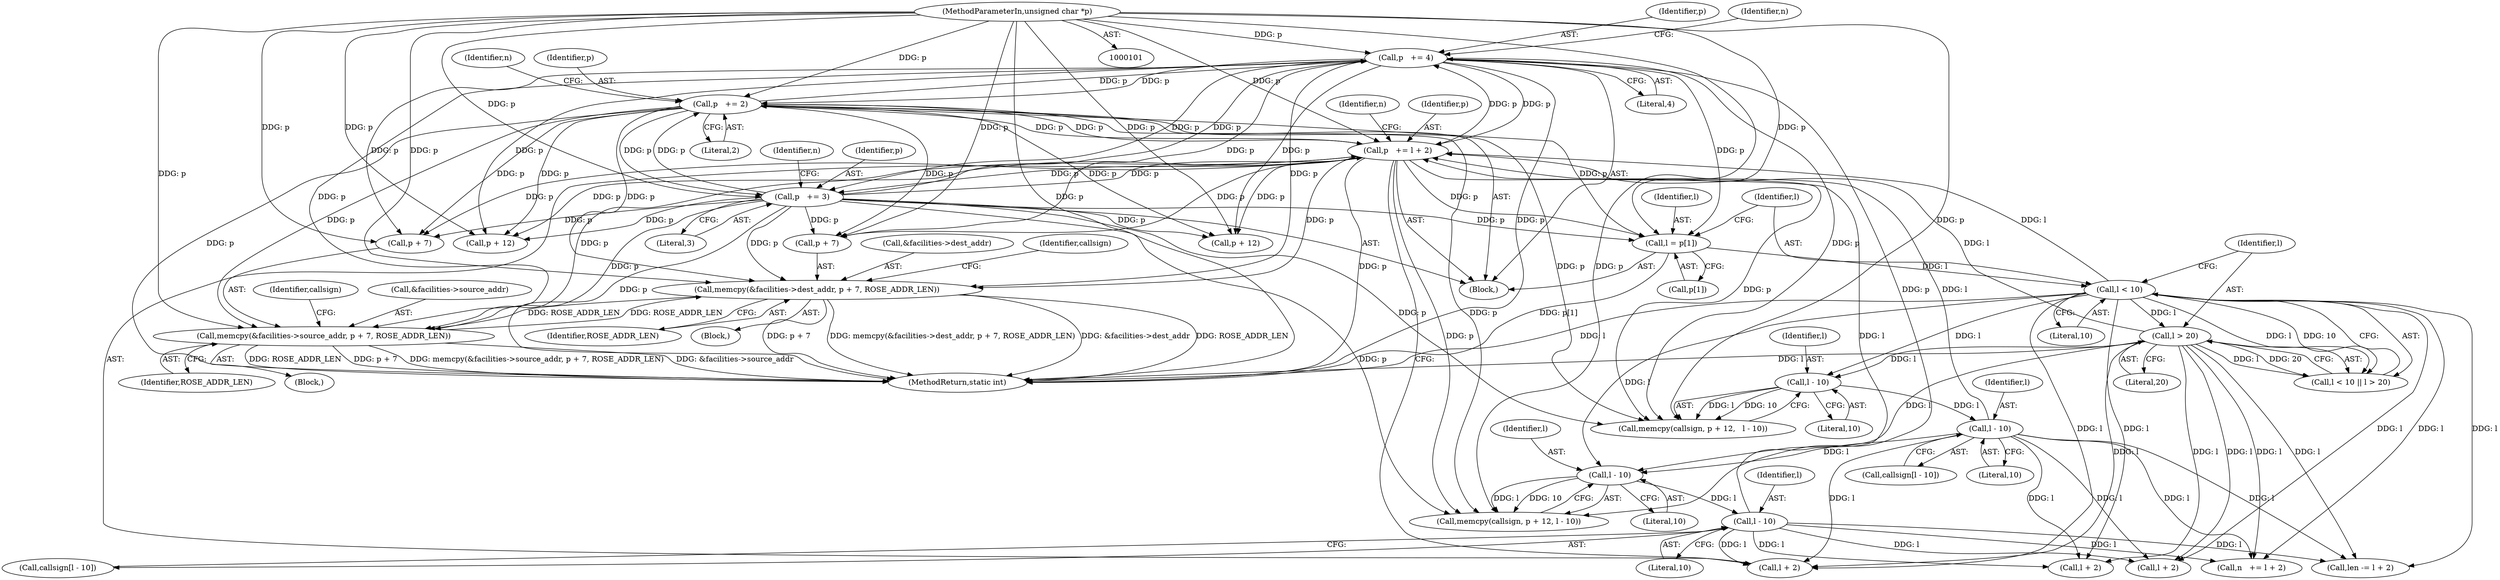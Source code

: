 digraph "0_linux_be20250c13f88375345ad99950190685eda51eb8@pointer" {
"1000212" [label="(Call,memcpy(&facilities->dest_addr, p + 7, ROSE_ADDR_LEN))"];
"1000143" [label="(Call,p   += 4)"];
"1000121" [label="(Call,p   += 2)"];
"1000242" [label="(Call,p   += l + 2)"];
"1000232" [label="(Call,l - 10)"];
"1000226" [label="(Call,l - 10)"];
"1000196" [label="(Call,l - 10)"];
"1000190" [label="(Call,l - 10)"];
"1000161" [label="(Call,l < 10)"];
"1000154" [label="(Call,l = p[1])"];
"1000132" [label="(Call,p   += 3)"];
"1000102" [label="(MethodParameterIn,unsigned char *p)"];
"1000164" [label="(Call,l > 20)"];
"1000176" [label="(Call,memcpy(&facilities->source_addr, p + 7, ROSE_ADDR_LEN))"];
"1000212" [label="(Call,memcpy(&facilities->dest_addr, p + 7, ROSE_ADDR_LEN))"];
"1000147" [label="(Identifier,n)"];
"1000136" [label="(Identifier,n)"];
"1000155" [label="(Identifier,l)"];
"1000248" [label="(Identifier,n)"];
"1000186" [label="(Identifier,callsign)"];
"1000197" [label="(Identifier,l)"];
"1000232" [label="(Call,l - 10)"];
"1000176" [label="(Call,memcpy(&facilities->source_addr, p + 7, ROSE_ADDR_LEN))"];
"1000190" [label="(Call,l - 10)"];
"1000191" [label="(Identifier,l)"];
"1000223" [label="(Call,p + 12)"];
"1000123" [label="(Literal,2)"];
"1000145" [label="(Literal,4)"];
"1000233" [label="(Identifier,l)"];
"1000134" [label="(Literal,3)"];
"1000252" [label="(Call,len -= l + 2)"];
"1000161" [label="(Call,l < 10)"];
"1000164" [label="(Call,l > 20)"];
"1000192" [label="(Literal,10)"];
"1000133" [label="(Identifier,p)"];
"1000175" [label="(Block,)"];
"1000213" [label="(Call,&facilities->dest_addr)"];
"1000143" [label="(Call,p   += 4)"];
"1000162" [label="(Identifier,l)"];
"1000185" [label="(Call,memcpy(callsign, p + 12,   l - 10))"];
"1000244" [label="(Call,l + 2)"];
"1000243" [label="(Identifier,p)"];
"1000194" [label="(Call,callsign[l - 10])"];
"1000132" [label="(Call,p   += 3)"];
"1000125" [label="(Identifier,n)"];
"1000102" [label="(MethodParameterIn,unsigned char *p)"];
"1000222" [label="(Identifier,callsign)"];
"1000242" [label="(Call,p   += l + 2)"];
"1000198" [label="(Literal,10)"];
"1000160" [label="(Call,l < 10 || l > 20)"];
"1000166" [label="(Literal,20)"];
"1000221" [label="(Call,memcpy(callsign, p + 12, l - 10))"];
"1000184" [label="(Identifier,ROSE_ADDR_LEN)"];
"1000144" [label="(Identifier,p)"];
"1000227" [label="(Identifier,l)"];
"1000226" [label="(Call,l - 10)"];
"1000163" [label="(Literal,10)"];
"1000165" [label="(Identifier,l)"];
"1000119" [label="(Block,)"];
"1000230" [label="(Call,callsign[l - 10])"];
"1000212" [label="(Call,memcpy(&facilities->dest_addr, p + 7, ROSE_ADDR_LEN))"];
"1000254" [label="(Call,l + 2)"];
"1000228" [label="(Literal,10)"];
"1000177" [label="(Call,&facilities->source_addr)"];
"1000220" [label="(Identifier,ROSE_ADDR_LEN)"];
"1000234" [label="(Literal,10)"];
"1000217" [label="(Call,p + 7)"];
"1000249" [label="(Call,l + 2)"];
"1000211" [label="(Block,)"];
"1000122" [label="(Identifier,p)"];
"1000181" [label="(Call,p + 7)"];
"1000156" [label="(Call,p[1])"];
"1000247" [label="(Call,n   += l + 2)"];
"1000121" [label="(Call,p   += 2)"];
"1000268" [label="(MethodReturn,static int)"];
"1000154" [label="(Call,l = p[1])"];
"1000187" [label="(Call,p + 12)"];
"1000196" [label="(Call,l - 10)"];
"1000212" -> "1000211"  [label="AST: "];
"1000212" -> "1000220"  [label="CFG: "];
"1000213" -> "1000212"  [label="AST: "];
"1000217" -> "1000212"  [label="AST: "];
"1000220" -> "1000212"  [label="AST: "];
"1000222" -> "1000212"  [label="CFG: "];
"1000212" -> "1000268"  [label="DDG: p + 7"];
"1000212" -> "1000268"  [label="DDG: memcpy(&facilities->dest_addr, p + 7, ROSE_ADDR_LEN)"];
"1000212" -> "1000268"  [label="DDG: &facilities->dest_addr"];
"1000212" -> "1000268"  [label="DDG: ROSE_ADDR_LEN"];
"1000212" -> "1000176"  [label="DDG: ROSE_ADDR_LEN"];
"1000143" -> "1000212"  [label="DDG: p"];
"1000121" -> "1000212"  [label="DDG: p"];
"1000242" -> "1000212"  [label="DDG: p"];
"1000132" -> "1000212"  [label="DDG: p"];
"1000102" -> "1000212"  [label="DDG: p"];
"1000176" -> "1000212"  [label="DDG: ROSE_ADDR_LEN"];
"1000143" -> "1000119"  [label="AST: "];
"1000143" -> "1000145"  [label="CFG: "];
"1000144" -> "1000143"  [label="AST: "];
"1000145" -> "1000143"  [label="AST: "];
"1000147" -> "1000143"  [label="CFG: "];
"1000143" -> "1000268"  [label="DDG: p"];
"1000143" -> "1000121"  [label="DDG: p"];
"1000143" -> "1000132"  [label="DDG: p"];
"1000121" -> "1000143"  [label="DDG: p"];
"1000242" -> "1000143"  [label="DDG: p"];
"1000132" -> "1000143"  [label="DDG: p"];
"1000102" -> "1000143"  [label="DDG: p"];
"1000143" -> "1000154"  [label="DDG: p"];
"1000143" -> "1000176"  [label="DDG: p"];
"1000143" -> "1000181"  [label="DDG: p"];
"1000143" -> "1000185"  [label="DDG: p"];
"1000143" -> "1000187"  [label="DDG: p"];
"1000143" -> "1000217"  [label="DDG: p"];
"1000143" -> "1000221"  [label="DDG: p"];
"1000143" -> "1000223"  [label="DDG: p"];
"1000143" -> "1000242"  [label="DDG: p"];
"1000121" -> "1000119"  [label="AST: "];
"1000121" -> "1000123"  [label="CFG: "];
"1000122" -> "1000121"  [label="AST: "];
"1000123" -> "1000121"  [label="AST: "];
"1000125" -> "1000121"  [label="CFG: "];
"1000121" -> "1000268"  [label="DDG: p"];
"1000242" -> "1000121"  [label="DDG: p"];
"1000132" -> "1000121"  [label="DDG: p"];
"1000102" -> "1000121"  [label="DDG: p"];
"1000121" -> "1000132"  [label="DDG: p"];
"1000121" -> "1000154"  [label="DDG: p"];
"1000121" -> "1000176"  [label="DDG: p"];
"1000121" -> "1000181"  [label="DDG: p"];
"1000121" -> "1000185"  [label="DDG: p"];
"1000121" -> "1000187"  [label="DDG: p"];
"1000121" -> "1000217"  [label="DDG: p"];
"1000121" -> "1000221"  [label="DDG: p"];
"1000121" -> "1000223"  [label="DDG: p"];
"1000121" -> "1000242"  [label="DDG: p"];
"1000242" -> "1000119"  [label="AST: "];
"1000242" -> "1000244"  [label="CFG: "];
"1000243" -> "1000242"  [label="AST: "];
"1000244" -> "1000242"  [label="AST: "];
"1000248" -> "1000242"  [label="CFG: "];
"1000242" -> "1000268"  [label="DDG: p"];
"1000242" -> "1000132"  [label="DDG: p"];
"1000242" -> "1000154"  [label="DDG: p"];
"1000242" -> "1000176"  [label="DDG: p"];
"1000242" -> "1000181"  [label="DDG: p"];
"1000242" -> "1000185"  [label="DDG: p"];
"1000242" -> "1000187"  [label="DDG: p"];
"1000242" -> "1000217"  [label="DDG: p"];
"1000242" -> "1000221"  [label="DDG: p"];
"1000242" -> "1000223"  [label="DDG: p"];
"1000232" -> "1000242"  [label="DDG: l"];
"1000196" -> "1000242"  [label="DDG: l"];
"1000161" -> "1000242"  [label="DDG: l"];
"1000164" -> "1000242"  [label="DDG: l"];
"1000132" -> "1000242"  [label="DDG: p"];
"1000102" -> "1000242"  [label="DDG: p"];
"1000232" -> "1000230"  [label="AST: "];
"1000232" -> "1000234"  [label="CFG: "];
"1000233" -> "1000232"  [label="AST: "];
"1000234" -> "1000232"  [label="AST: "];
"1000230" -> "1000232"  [label="CFG: "];
"1000226" -> "1000232"  [label="DDG: l"];
"1000232" -> "1000244"  [label="DDG: l"];
"1000232" -> "1000247"  [label="DDG: l"];
"1000232" -> "1000249"  [label="DDG: l"];
"1000232" -> "1000252"  [label="DDG: l"];
"1000232" -> "1000254"  [label="DDG: l"];
"1000226" -> "1000221"  [label="AST: "];
"1000226" -> "1000228"  [label="CFG: "];
"1000227" -> "1000226"  [label="AST: "];
"1000228" -> "1000226"  [label="AST: "];
"1000221" -> "1000226"  [label="CFG: "];
"1000226" -> "1000221"  [label="DDG: l"];
"1000226" -> "1000221"  [label="DDG: 10"];
"1000196" -> "1000226"  [label="DDG: l"];
"1000161" -> "1000226"  [label="DDG: l"];
"1000164" -> "1000226"  [label="DDG: l"];
"1000196" -> "1000194"  [label="AST: "];
"1000196" -> "1000198"  [label="CFG: "];
"1000197" -> "1000196"  [label="AST: "];
"1000198" -> "1000196"  [label="AST: "];
"1000194" -> "1000196"  [label="CFG: "];
"1000190" -> "1000196"  [label="DDG: l"];
"1000196" -> "1000244"  [label="DDG: l"];
"1000196" -> "1000247"  [label="DDG: l"];
"1000196" -> "1000249"  [label="DDG: l"];
"1000196" -> "1000252"  [label="DDG: l"];
"1000196" -> "1000254"  [label="DDG: l"];
"1000190" -> "1000185"  [label="AST: "];
"1000190" -> "1000192"  [label="CFG: "];
"1000191" -> "1000190"  [label="AST: "];
"1000192" -> "1000190"  [label="AST: "];
"1000185" -> "1000190"  [label="CFG: "];
"1000190" -> "1000185"  [label="DDG: l"];
"1000190" -> "1000185"  [label="DDG: 10"];
"1000161" -> "1000190"  [label="DDG: l"];
"1000164" -> "1000190"  [label="DDG: l"];
"1000161" -> "1000160"  [label="AST: "];
"1000161" -> "1000163"  [label="CFG: "];
"1000162" -> "1000161"  [label="AST: "];
"1000163" -> "1000161"  [label="AST: "];
"1000165" -> "1000161"  [label="CFG: "];
"1000160" -> "1000161"  [label="CFG: "];
"1000161" -> "1000268"  [label="DDG: l"];
"1000161" -> "1000160"  [label="DDG: l"];
"1000161" -> "1000160"  [label="DDG: 10"];
"1000154" -> "1000161"  [label="DDG: l"];
"1000161" -> "1000164"  [label="DDG: l"];
"1000161" -> "1000244"  [label="DDG: l"];
"1000161" -> "1000247"  [label="DDG: l"];
"1000161" -> "1000249"  [label="DDG: l"];
"1000161" -> "1000252"  [label="DDG: l"];
"1000161" -> "1000254"  [label="DDG: l"];
"1000154" -> "1000119"  [label="AST: "];
"1000154" -> "1000156"  [label="CFG: "];
"1000155" -> "1000154"  [label="AST: "];
"1000156" -> "1000154"  [label="AST: "];
"1000162" -> "1000154"  [label="CFG: "];
"1000154" -> "1000268"  [label="DDG: p[1]"];
"1000132" -> "1000154"  [label="DDG: p"];
"1000102" -> "1000154"  [label="DDG: p"];
"1000132" -> "1000119"  [label="AST: "];
"1000132" -> "1000134"  [label="CFG: "];
"1000133" -> "1000132"  [label="AST: "];
"1000134" -> "1000132"  [label="AST: "];
"1000136" -> "1000132"  [label="CFG: "];
"1000132" -> "1000268"  [label="DDG: p"];
"1000102" -> "1000132"  [label="DDG: p"];
"1000132" -> "1000176"  [label="DDG: p"];
"1000132" -> "1000181"  [label="DDG: p"];
"1000132" -> "1000185"  [label="DDG: p"];
"1000132" -> "1000187"  [label="DDG: p"];
"1000132" -> "1000217"  [label="DDG: p"];
"1000132" -> "1000221"  [label="DDG: p"];
"1000132" -> "1000223"  [label="DDG: p"];
"1000102" -> "1000101"  [label="AST: "];
"1000102" -> "1000268"  [label="DDG: p"];
"1000102" -> "1000176"  [label="DDG: p"];
"1000102" -> "1000181"  [label="DDG: p"];
"1000102" -> "1000185"  [label="DDG: p"];
"1000102" -> "1000187"  [label="DDG: p"];
"1000102" -> "1000217"  [label="DDG: p"];
"1000102" -> "1000221"  [label="DDG: p"];
"1000102" -> "1000223"  [label="DDG: p"];
"1000164" -> "1000160"  [label="AST: "];
"1000164" -> "1000166"  [label="CFG: "];
"1000165" -> "1000164"  [label="AST: "];
"1000166" -> "1000164"  [label="AST: "];
"1000160" -> "1000164"  [label="CFG: "];
"1000164" -> "1000268"  [label="DDG: l"];
"1000164" -> "1000160"  [label="DDG: l"];
"1000164" -> "1000160"  [label="DDG: 20"];
"1000164" -> "1000244"  [label="DDG: l"];
"1000164" -> "1000247"  [label="DDG: l"];
"1000164" -> "1000249"  [label="DDG: l"];
"1000164" -> "1000252"  [label="DDG: l"];
"1000164" -> "1000254"  [label="DDG: l"];
"1000176" -> "1000175"  [label="AST: "];
"1000176" -> "1000184"  [label="CFG: "];
"1000177" -> "1000176"  [label="AST: "];
"1000181" -> "1000176"  [label="AST: "];
"1000184" -> "1000176"  [label="AST: "];
"1000186" -> "1000176"  [label="CFG: "];
"1000176" -> "1000268"  [label="DDG: ROSE_ADDR_LEN"];
"1000176" -> "1000268"  [label="DDG: p + 7"];
"1000176" -> "1000268"  [label="DDG: memcpy(&facilities->source_addr, p + 7, ROSE_ADDR_LEN)"];
"1000176" -> "1000268"  [label="DDG: &facilities->source_addr"];
}
